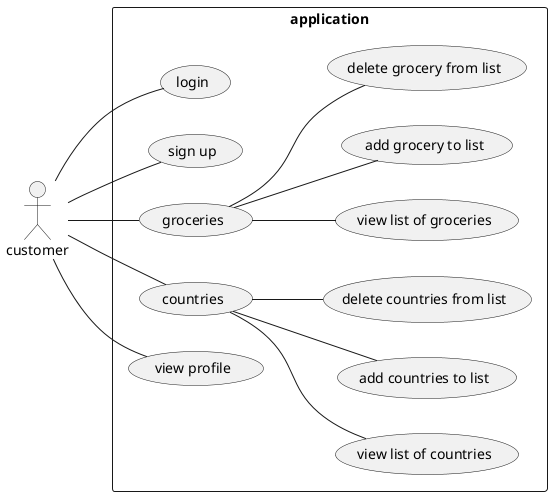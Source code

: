 @startuml
left to right direction
skinparam packageStyle rectangle
actor customer
rectangle application {
  customer -- (login)
  customer -- (sign up)
  customer -- (groceries)
  customer -- (countries)
  customer -- (view profile)
  (groceries) -- (view list of groceries)
  (groceries) -- (add grocery to list)
  (groceries) -- (delete grocery from list)
  (countries) -- (view list of countries)
  (countries) -- (add countries to list)
  (countries) -- (delete countries from list)
}
@enduml